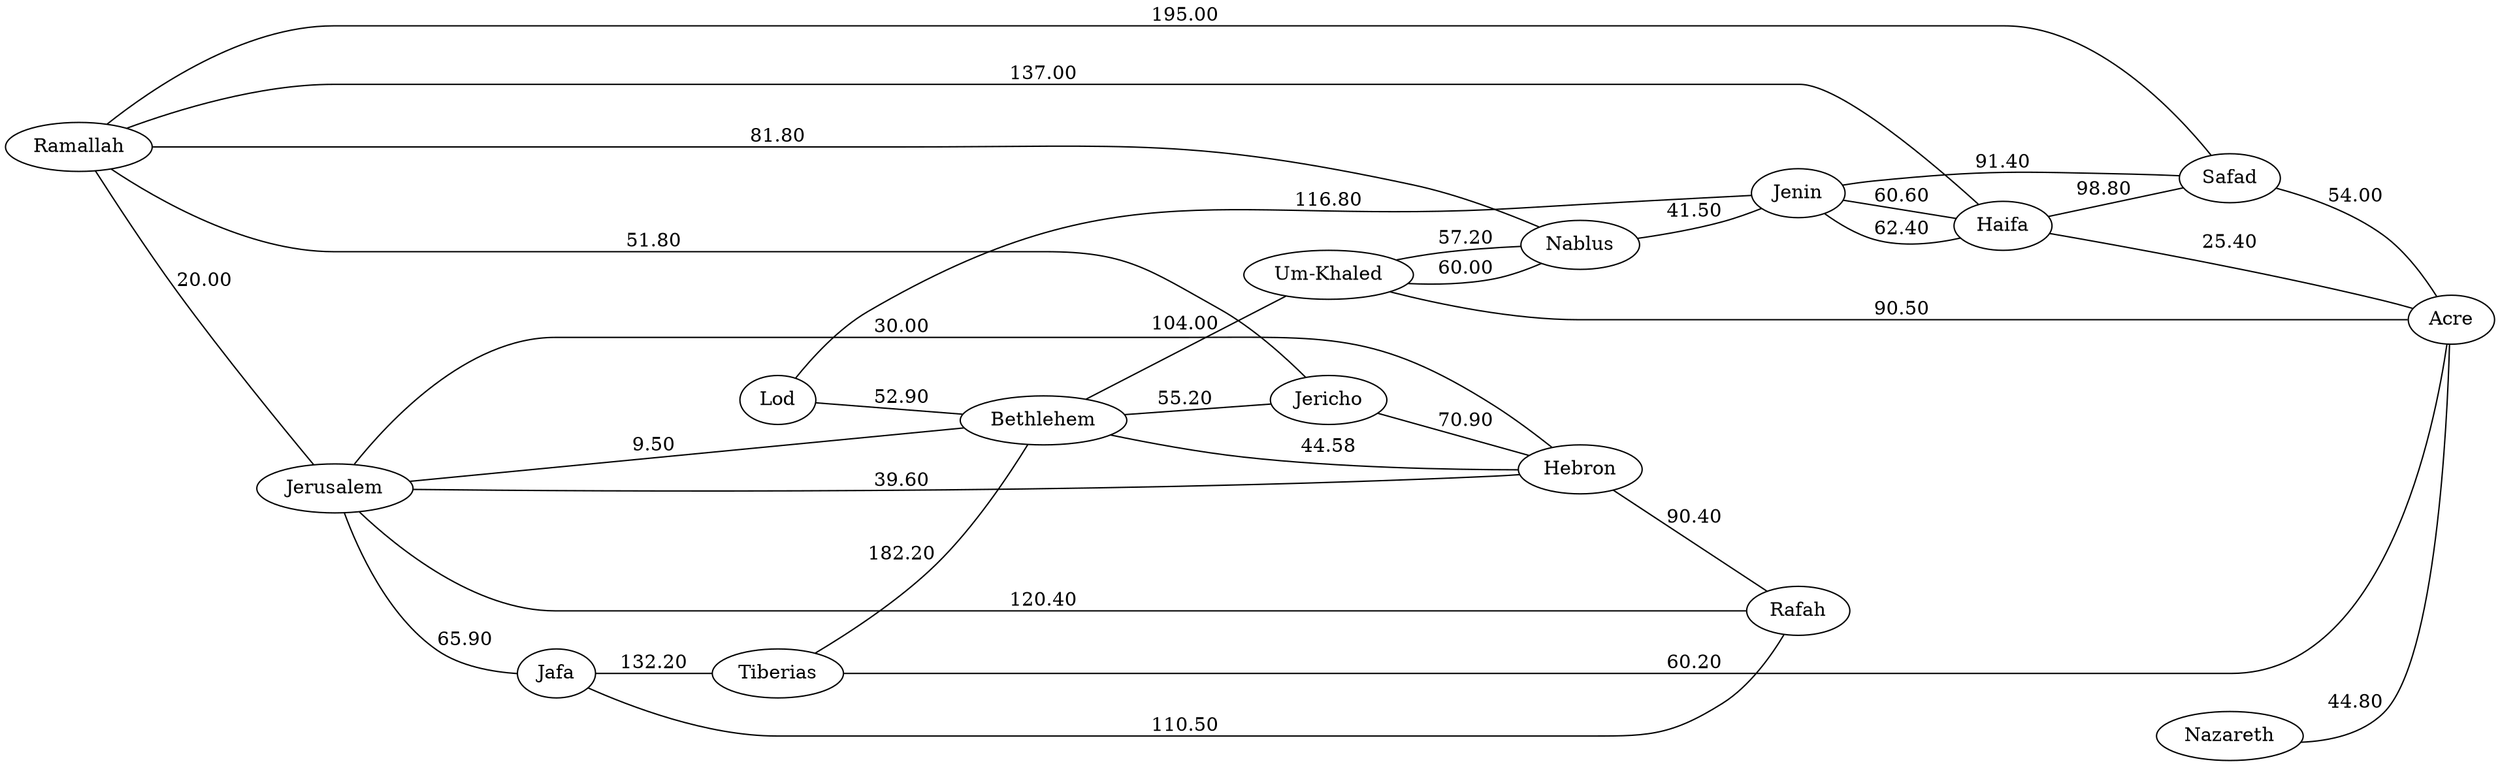 graph G {"Ramallah"--"Jerusalem"[label="20.00"]
"Nablus"--"Um-Khaled"[label="57.20"]
"Jerusalem"--"Jafa"[label="65.90"]
"Hebron"--"Rafah"[label="90.40"]
"Rafah"--"Jafa"[label="110.50"]
"Haifa"--"Safad"[label="98.80"]
"Safad"--"Acre"[label="54.00"]
"Acre"--"Haifa"[label="25.40"]
"Jenin"--"Haifa"[label="60.60"]
"Nablus"--"Jenin"[label="41.50"]
"Jerusalem"--"Bethlehem"[label="9.50"]
"Jerusalem"--"Hebron"[label="30.00"]
"Hebron"--"Bethlehem"[label="44.58"]
"Ramallah"--"Haifa"[label="137.00"]
"Nablus"--"Ramallah"[label="81.80"]
"Ramallah"--"Safad"[label="195.00"]
"Lod"--"Bethlehem"[label="52.90"]
"Jericho"--"Hebron"[label="70.90"]
"Jerusalem"--"Rafah"[label="120.40"]
"Bethlehem"--"Um-Khaled"[label="104.00"]
"Nazareth"--"Acre"[label="44.80"]
"Haifa"--"Jenin"[label="62.40"]
"Acre"--"Tiberias"[label="60.20"]
"Tiberias"--"Bethlehem"[label="182.20"]
"Bethlehem"--"Jericho"[label="55.20"]
"Um-Khaled"--"Nablus"[label="60.00"]
"Jerusalem"--"Hebron"[label="39.60"]
"Safad"--"Jenin"[label="91.40"]
"Jericho"--"Ramallah"[label="51.80"]
"Lod"--"Jenin"[label="116.80"]
"Jafa"--"Tiberias"[label="132.20"]
"Um-Khaled"--"Acre"[label="90.50"]
rankdir=LR

}
